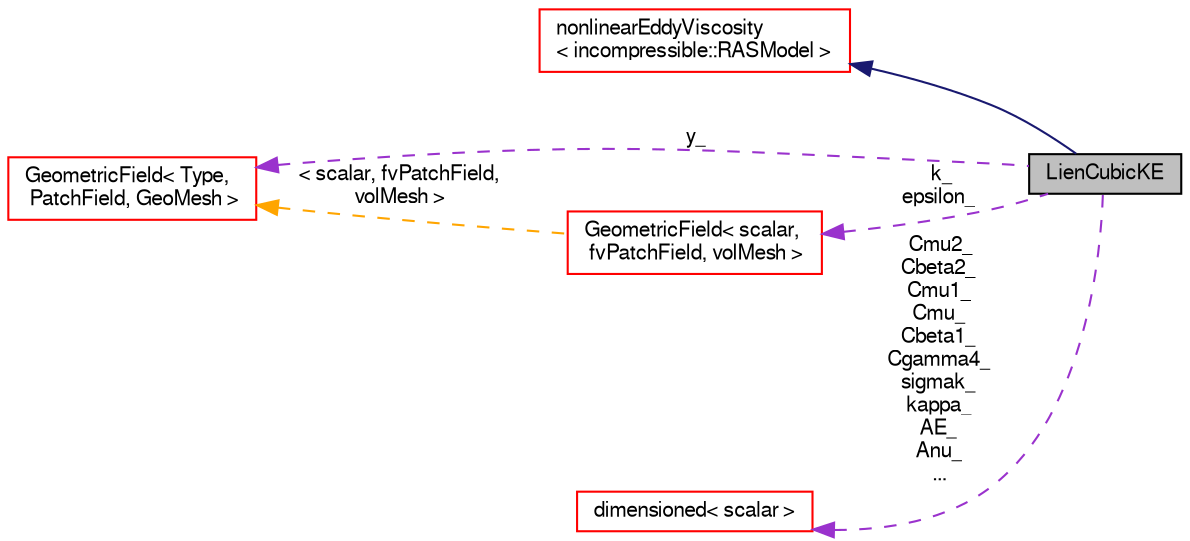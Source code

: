 digraph "LienCubicKE"
{
  bgcolor="transparent";
  edge [fontname="FreeSans",fontsize="10",labelfontname="FreeSans",labelfontsize="10"];
  node [fontname="FreeSans",fontsize="10",shape=record];
  rankdir="LR";
  Node1 [label="LienCubicKE",height=0.2,width=0.4,color="black", fillcolor="grey75", style="filled" fontcolor="black"];
  Node2 -> Node1 [dir="back",color="midnightblue",fontsize="10",style="solid",fontname="FreeSans"];
  Node2 [label="nonlinearEddyViscosity\l\< incompressible::RASModel \>",height=0.2,width=0.4,color="red",URL="$a01575.html"];
  Node3 -> Node1 [dir="back",color="darkorchid3",fontsize="10",style="dashed",label=" k_\nepsilon_" ,fontname="FreeSans"];
  Node3 [label="GeometricField\< scalar,\l fvPatchField, volMesh \>",height=0.2,width=0.4,color="red",URL="$a00896.html"];
  Node4 -> Node3 [dir="back",color="orange",fontsize="10",style="dashed",label=" \< scalar, fvPatchField,\l volMesh \>" ,fontname="FreeSans"];
  Node4 [label="GeometricField\< Type,\l PatchField, GeoMesh \>",height=0.2,width=0.4,color="red",URL="$a00896.html",tooltip="Generic GeometricField class. "];
  Node5 -> Node1 [dir="back",color="darkorchid3",fontsize="10",style="dashed",label=" Cmu2_\nCbeta2_\nCmu1_\nCmu_\nCbeta1_\nCgamma4_\nsigmak_\nkappa_\nAE_\nAnu_\n..." ,fontname="FreeSans"];
  Node5 [label="dimensioned\< scalar \>",height=0.2,width=0.4,color="red",URL="$a00510.html"];
  Node4 -> Node1 [dir="back",color="darkorchid3",fontsize="10",style="dashed",label=" y_" ,fontname="FreeSans"];
}
